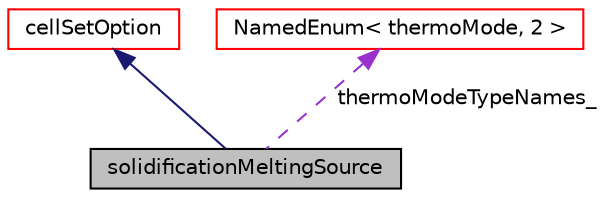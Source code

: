 digraph "solidificationMeltingSource"
{
  bgcolor="transparent";
  edge [fontname="Helvetica",fontsize="10",labelfontname="Helvetica",labelfontsize="10"];
  node [fontname="Helvetica",fontsize="10",shape=record];
  Node1 [label="solidificationMeltingSource",height=0.2,width=0.4,color="black", fillcolor="grey75", style="filled", fontcolor="black"];
  Node2 -> Node1 [dir="back",color="midnightblue",fontsize="10",style="solid",fontname="Helvetica"];
  Node2 [label="cellSetOption",height=0.2,width=0.4,color="red",URL="$a00224.html",tooltip="Cell-set options abtract base class. Provides a base set of controls, e.g.: "];
  Node3 -> Node1 [dir="back",color="darkorchid3",fontsize="10",style="dashed",label=" thermoModeTypeNames_" ,fontname="Helvetica"];
  Node3 [label="NamedEnum\< thermoMode, 2 \>",height=0.2,width=0.4,color="red",URL="$a01602.html"];
}
